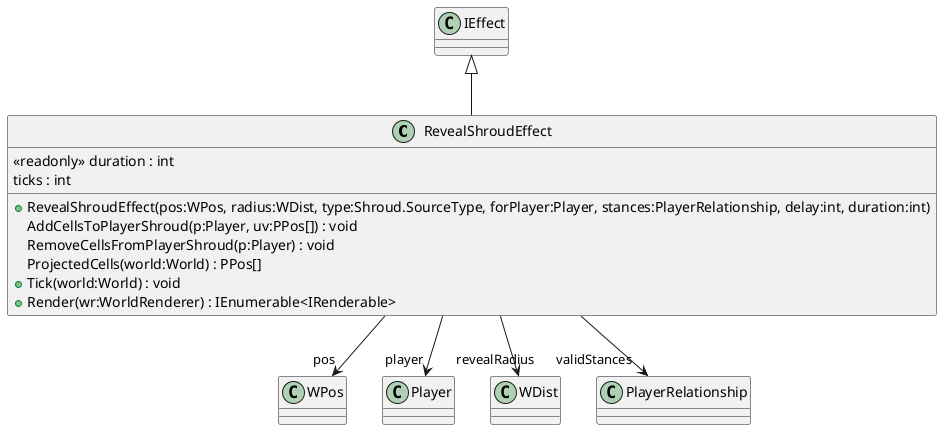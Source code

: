 @startuml
class RevealShroudEffect {
    <<readonly>> duration : int
    ticks : int
    + RevealShroudEffect(pos:WPos, radius:WDist, type:Shroud.SourceType, forPlayer:Player, stances:PlayerRelationship, delay:int, duration:int)
    AddCellsToPlayerShroud(p:Player, uv:PPos[]) : void
    RemoveCellsFromPlayerShroud(p:Player) : void
    ProjectedCells(world:World) : PPos[]
    + Tick(world:World) : void
    + Render(wr:WorldRenderer) : IEnumerable<IRenderable>
}
IEffect <|-- RevealShroudEffect
RevealShroudEffect --> "pos" WPos
RevealShroudEffect --> "player" Player
RevealShroudEffect --> "revealRadius" WDist
RevealShroudEffect --> "validStances" PlayerRelationship
@enduml
